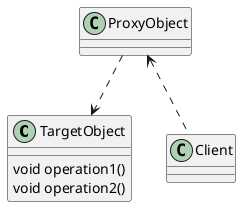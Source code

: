 @startuml

class TargetObject
TargetObject : void operation1()
TargetObject : void operation2()
class Client
class ProxyObject
ProxyObject ..> TargetObject
ProxyObject <.. Client

@enduml